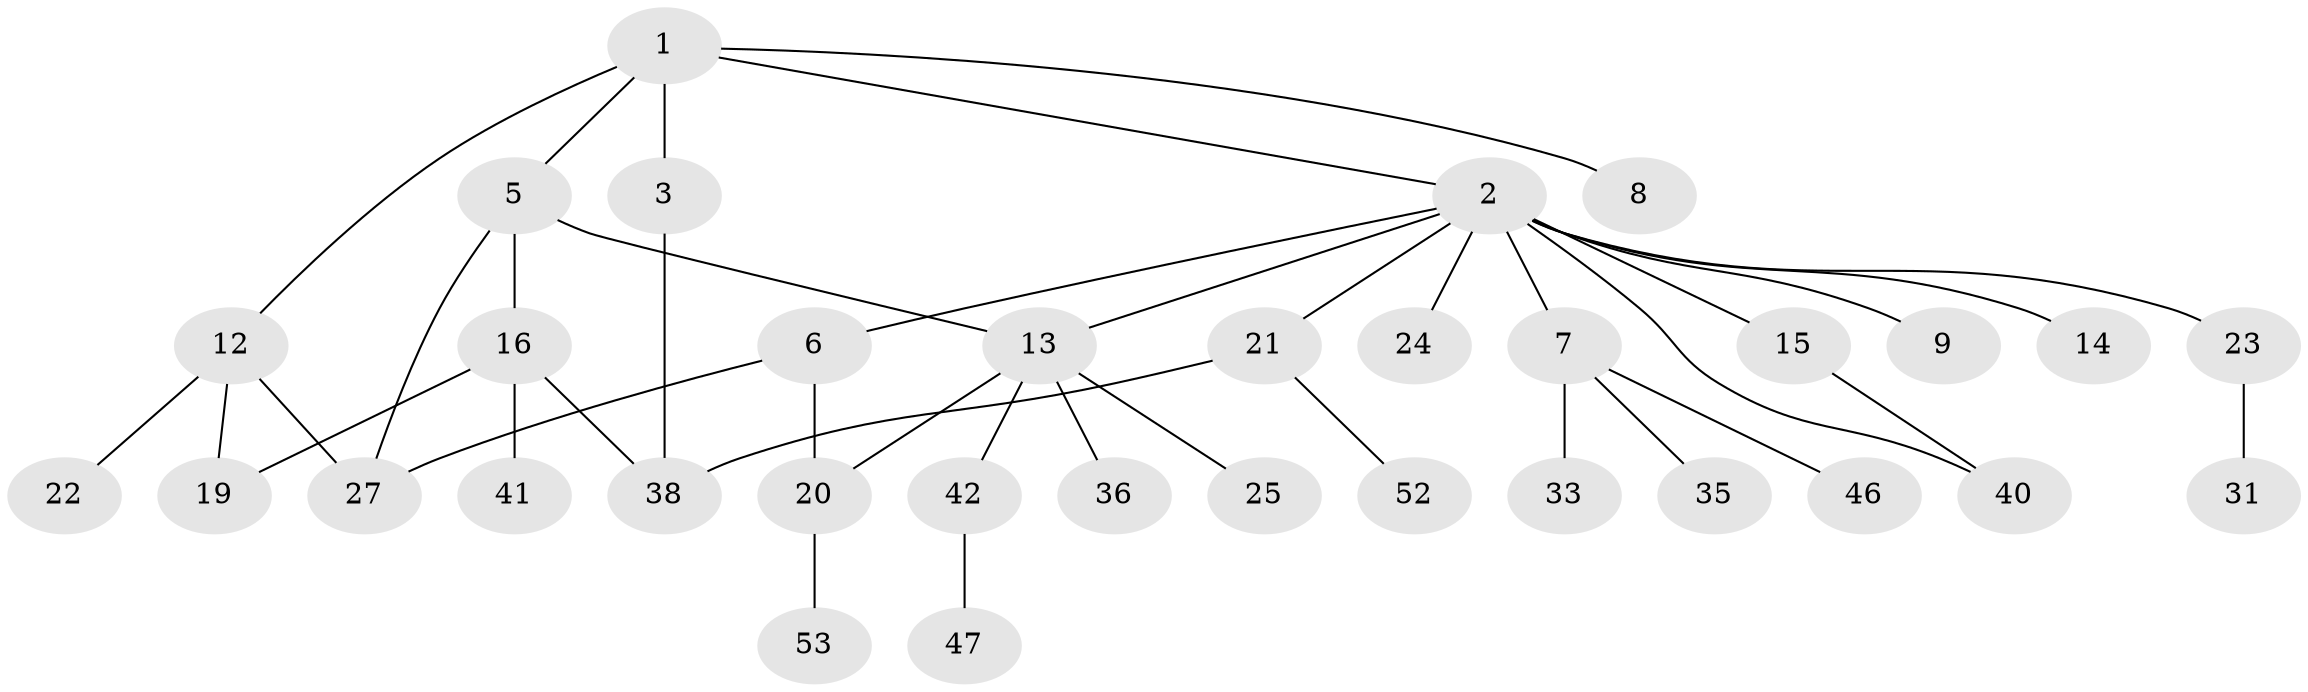 // original degree distribution, {5: 0.03773584905660377, 10: 0.018867924528301886, 2: 0.32075471698113206, 4: 0.09433962264150944, 3: 0.16981132075471697, 1: 0.3584905660377358}
// Generated by graph-tools (version 1.1) at 2025/41/03/06/25 10:41:27]
// undirected, 33 vertices, 40 edges
graph export_dot {
graph [start="1"]
  node [color=gray90,style=filled];
  1 [super="+4"];
  2 [super="+11"];
  3 [super="+28"];
  5 [super="+10"];
  6 [super="+44"];
  7 [super="+30"];
  8;
  9;
  12 [super="+29"];
  13 [super="+18"];
  14;
  15 [super="+17"];
  16 [super="+43"];
  19 [super="+34"];
  20 [super="+37"];
  21 [super="+39"];
  22 [super="+50"];
  23 [super="+48"];
  24 [super="+26"];
  25 [super="+32"];
  27;
  31;
  33;
  35;
  36;
  38 [super="+45"];
  40;
  41;
  42 [super="+51"];
  46;
  47 [super="+49"];
  52;
  53;
  1 -- 2;
  1 -- 3;
  1 -- 5;
  1 -- 8;
  1 -- 12;
  2 -- 6;
  2 -- 7;
  2 -- 9;
  2 -- 15;
  2 -- 23;
  2 -- 24;
  2 -- 40;
  2 -- 21;
  2 -- 14;
  2 -- 13;
  3 -- 38;
  5 -- 16;
  5 -- 27;
  5 -- 13;
  6 -- 27;
  6 -- 20;
  7 -- 35;
  7 -- 33;
  7 -- 46;
  12 -- 22;
  12 -- 27;
  12 -- 19;
  13 -- 20;
  13 -- 25;
  13 -- 42;
  13 -- 36;
  15 -- 40;
  16 -- 19;
  16 -- 41;
  16 -- 38;
  20 -- 53;
  21 -- 52;
  21 -- 38;
  23 -- 31;
  42 -- 47;
}

